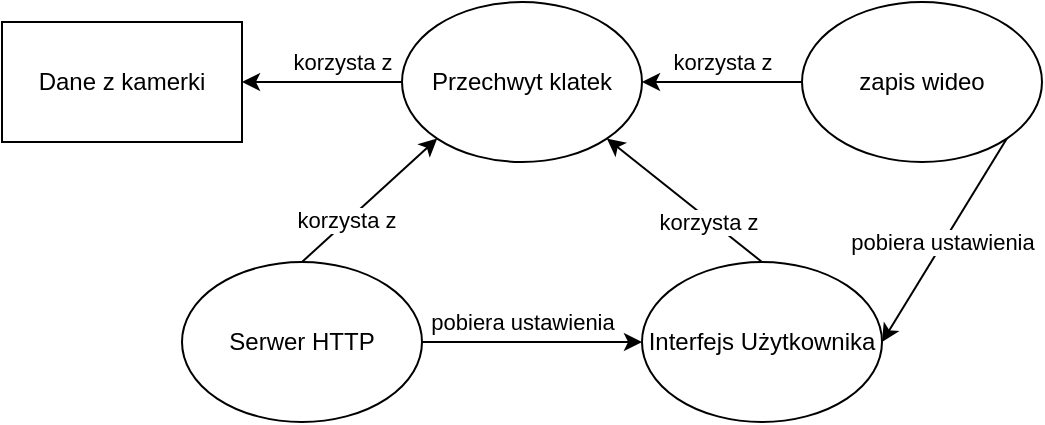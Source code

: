 <mxfile version="21.1.2" type="device">
  <diagram name="Page-1" id="_QkS512xdhhfteMhW0ju">
    <mxGraphModel dx="1434" dy="907" grid="1" gridSize="10" guides="1" tooltips="1" connect="1" arrows="1" fold="1" page="1" pageScale="1" pageWidth="850" pageHeight="1100" math="0" shadow="0">
      <root>
        <mxCell id="0" />
        <mxCell id="1" parent="0" />
        <mxCell id="Mn_dIss7o9wF-8qOhmGo-3" value="Serwer HTTP" style="ellipse;whiteSpace=wrap;html=1;" vertex="1" parent="1">
          <mxGeometry x="220" y="200" width="120" height="80" as="geometry" />
        </mxCell>
        <mxCell id="Mn_dIss7o9wF-8qOhmGo-4" value="zapis wideo" style="ellipse;whiteSpace=wrap;html=1;" vertex="1" parent="1">
          <mxGeometry x="530" y="70" width="120" height="80" as="geometry" />
        </mxCell>
        <mxCell id="Mn_dIss7o9wF-8qOhmGo-5" value="Interfejs Użytkownika" style="ellipse;whiteSpace=wrap;html=1;" vertex="1" parent="1">
          <mxGeometry x="450" y="200" width="120" height="80" as="geometry" />
        </mxCell>
        <mxCell id="Mn_dIss7o9wF-8qOhmGo-7" value="Dane z kamerki" style="rounded=0;whiteSpace=wrap;html=1;" vertex="1" parent="1">
          <mxGeometry x="130" y="80" width="120" height="60" as="geometry" />
        </mxCell>
        <mxCell id="Mn_dIss7o9wF-8qOhmGo-8" value="Przechwyt klatek" style="ellipse;whiteSpace=wrap;html=1;" vertex="1" parent="1">
          <mxGeometry x="330" y="70" width="120" height="80" as="geometry" />
        </mxCell>
        <mxCell id="Mn_dIss7o9wF-8qOhmGo-11" value="" style="endArrow=classic;html=1;rounded=0;entryX=1;entryY=0.5;entryDx=0;entryDy=0;exitX=0;exitY=0.5;exitDx=0;exitDy=0;" edge="1" parent="1" source="Mn_dIss7o9wF-8qOhmGo-8" target="Mn_dIss7o9wF-8qOhmGo-7">
          <mxGeometry width="50" height="50" relative="1" as="geometry">
            <mxPoint x="400" y="450" as="sourcePoint" />
            <mxPoint x="450" y="400" as="targetPoint" />
          </mxGeometry>
        </mxCell>
        <mxCell id="Mn_dIss7o9wF-8qOhmGo-12" value="korzysta z" style="edgeLabel;html=1;align=center;verticalAlign=middle;resizable=0;points=[];" vertex="1" connectable="0" parent="Mn_dIss7o9wF-8qOhmGo-11">
          <mxGeometry x="-0.329" y="1" relative="1" as="geometry">
            <mxPoint x="-3" y="-11" as="offset" />
          </mxGeometry>
        </mxCell>
        <mxCell id="Mn_dIss7o9wF-8qOhmGo-13" value="" style="endArrow=classic;html=1;rounded=0;entryX=1;entryY=1;entryDx=0;entryDy=0;exitX=0.5;exitY=0;exitDx=0;exitDy=0;" edge="1" parent="1" source="Mn_dIss7o9wF-8qOhmGo-5" target="Mn_dIss7o9wF-8qOhmGo-8">
          <mxGeometry width="50" height="50" relative="1" as="geometry">
            <mxPoint x="340" y="120" as="sourcePoint" />
            <mxPoint x="200" y="120" as="targetPoint" />
          </mxGeometry>
        </mxCell>
        <mxCell id="Mn_dIss7o9wF-8qOhmGo-14" value="korzysta z" style="edgeLabel;html=1;align=center;verticalAlign=middle;resizable=0;points=[];" vertex="1" connectable="0" parent="Mn_dIss7o9wF-8qOhmGo-13">
          <mxGeometry x="-0.329" y="1" relative="1" as="geometry">
            <mxPoint as="offset" />
          </mxGeometry>
        </mxCell>
        <mxCell id="Mn_dIss7o9wF-8qOhmGo-15" value="" style="endArrow=classic;html=1;rounded=0;entryX=0;entryY=1;entryDx=0;entryDy=0;exitX=0.5;exitY=0;exitDx=0;exitDy=0;" edge="1" parent="1" source="Mn_dIss7o9wF-8qOhmGo-3" target="Mn_dIss7o9wF-8qOhmGo-8">
          <mxGeometry width="50" height="50" relative="1" as="geometry">
            <mxPoint x="350" y="130" as="sourcePoint" />
            <mxPoint x="210" y="130" as="targetPoint" />
          </mxGeometry>
        </mxCell>
        <mxCell id="Mn_dIss7o9wF-8qOhmGo-16" value="korzysta z" style="edgeLabel;html=1;align=center;verticalAlign=middle;resizable=0;points=[];" vertex="1" connectable="0" parent="Mn_dIss7o9wF-8qOhmGo-15">
          <mxGeometry x="-0.329" y="1" relative="1" as="geometry">
            <mxPoint as="offset" />
          </mxGeometry>
        </mxCell>
        <mxCell id="Mn_dIss7o9wF-8qOhmGo-17" value="" style="endArrow=classic;html=1;rounded=0;entryX=1;entryY=0.5;entryDx=0;entryDy=0;exitX=0;exitY=0.5;exitDx=0;exitDy=0;" edge="1" parent="1" source="Mn_dIss7o9wF-8qOhmGo-4" target="Mn_dIss7o9wF-8qOhmGo-8">
          <mxGeometry width="50" height="50" relative="1" as="geometry">
            <mxPoint x="495" y="200" as="sourcePoint" />
            <mxPoint x="442" y="148" as="targetPoint" />
          </mxGeometry>
        </mxCell>
        <mxCell id="Mn_dIss7o9wF-8qOhmGo-18" value="korzysta z" style="edgeLabel;html=1;align=center;verticalAlign=middle;resizable=0;points=[];" vertex="1" connectable="0" parent="Mn_dIss7o9wF-8qOhmGo-17">
          <mxGeometry x="-0.329" y="1" relative="1" as="geometry">
            <mxPoint x="-13" y="-11" as="offset" />
          </mxGeometry>
        </mxCell>
        <mxCell id="Mn_dIss7o9wF-8qOhmGo-20" value="" style="endArrow=classic;html=1;rounded=0;entryX=0;entryY=0.5;entryDx=0;entryDy=0;exitX=1;exitY=0.5;exitDx=0;exitDy=0;" edge="1" parent="1" source="Mn_dIss7o9wF-8qOhmGo-3" target="Mn_dIss7o9wF-8qOhmGo-5">
          <mxGeometry width="50" height="50" relative="1" as="geometry">
            <mxPoint x="400" y="450" as="sourcePoint" />
            <mxPoint x="450" y="400" as="targetPoint" />
          </mxGeometry>
        </mxCell>
        <mxCell id="Mn_dIss7o9wF-8qOhmGo-21" value="pobiera ustawienia" style="edgeLabel;html=1;align=center;verticalAlign=middle;resizable=0;points=[];" vertex="1" connectable="0" parent="Mn_dIss7o9wF-8qOhmGo-20">
          <mxGeometry x="0.325" y="2" relative="1" as="geometry">
            <mxPoint x="-23" y="-8" as="offset" />
          </mxGeometry>
        </mxCell>
        <mxCell id="Mn_dIss7o9wF-8qOhmGo-22" value="" style="endArrow=classic;html=1;rounded=0;entryX=1;entryY=0.5;entryDx=0;entryDy=0;exitX=1;exitY=1;exitDx=0;exitDy=0;" edge="1" parent="1" source="Mn_dIss7o9wF-8qOhmGo-4" target="Mn_dIss7o9wF-8qOhmGo-5">
          <mxGeometry width="50" height="50" relative="1" as="geometry">
            <mxPoint x="350" y="250" as="sourcePoint" />
            <mxPoint x="480" y="250" as="targetPoint" />
          </mxGeometry>
        </mxCell>
        <mxCell id="Mn_dIss7o9wF-8qOhmGo-23" value="pobiera ustawienia" style="edgeLabel;html=1;align=center;verticalAlign=middle;resizable=0;points=[];" vertex="1" connectable="0" parent="Mn_dIss7o9wF-8qOhmGo-22">
          <mxGeometry x="0.325" y="2" relative="1" as="geometry">
            <mxPoint x="7" y="-17" as="offset" />
          </mxGeometry>
        </mxCell>
      </root>
    </mxGraphModel>
  </diagram>
</mxfile>
